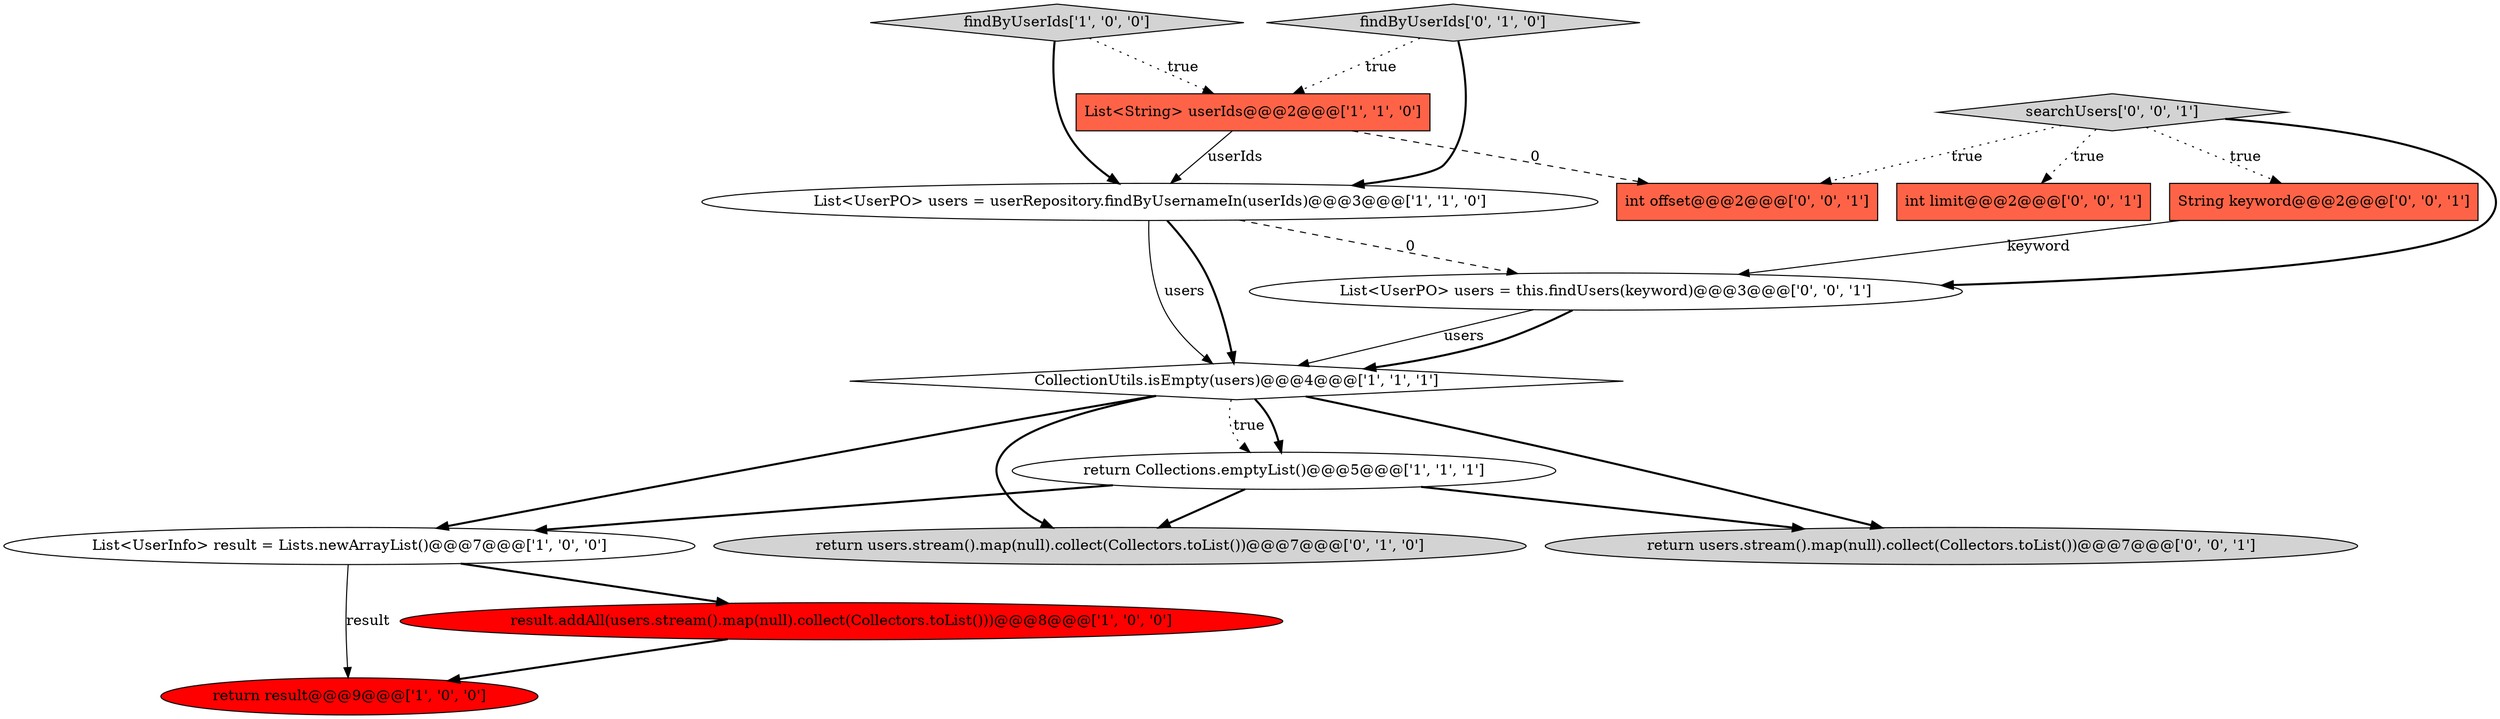 digraph {
6 [style = filled, label = "findByUserIds['1', '0', '0']", fillcolor = lightgray, shape = diamond image = "AAA0AAABBB1BBB"];
1 [style = filled, label = "CollectionUtils.isEmpty(users)@@@4@@@['1', '1', '1']", fillcolor = white, shape = diamond image = "AAA0AAABBB1BBB"];
5 [style = filled, label = "List<UserPO> users = userRepository.findByUsernameIn(userIds)@@@3@@@['1', '1', '0']", fillcolor = white, shape = ellipse image = "AAA0AAABBB1BBB"];
12 [style = filled, label = "int limit@@@2@@@['0', '0', '1']", fillcolor = tomato, shape = box image = "AAA0AAABBB3BBB"];
0 [style = filled, label = "List<UserInfo> result = Lists.newArrayList()@@@7@@@['1', '0', '0']", fillcolor = white, shape = ellipse image = "AAA0AAABBB1BBB"];
8 [style = filled, label = "findByUserIds['0', '1', '0']", fillcolor = lightgray, shape = diamond image = "AAA0AAABBB2BBB"];
2 [style = filled, label = "return result@@@9@@@['1', '0', '0']", fillcolor = red, shape = ellipse image = "AAA1AAABBB1BBB"];
9 [style = filled, label = "return users.stream().map(null).collect(Collectors.toList())@@@7@@@['0', '1', '0']", fillcolor = lightgray, shape = ellipse image = "AAA0AAABBB2BBB"];
13 [style = filled, label = "searchUsers['0', '0', '1']", fillcolor = lightgray, shape = diamond image = "AAA0AAABBB3BBB"];
10 [style = filled, label = "return users.stream().map(null).collect(Collectors.toList())@@@7@@@['0', '0', '1']", fillcolor = lightgray, shape = ellipse image = "AAA0AAABBB3BBB"];
14 [style = filled, label = "int offset@@@2@@@['0', '0', '1']", fillcolor = tomato, shape = box image = "AAA0AAABBB3BBB"];
4 [style = filled, label = "result.addAll(users.stream().map(null).collect(Collectors.toList()))@@@8@@@['1', '0', '0']", fillcolor = red, shape = ellipse image = "AAA1AAABBB1BBB"];
7 [style = filled, label = "List<String> userIds@@@2@@@['1', '1', '0']", fillcolor = tomato, shape = box image = "AAA0AAABBB1BBB"];
15 [style = filled, label = "List<UserPO> users = this.findUsers(keyword)@@@3@@@['0', '0', '1']", fillcolor = white, shape = ellipse image = "AAA0AAABBB3BBB"];
3 [style = filled, label = "return Collections.emptyList()@@@5@@@['1', '1', '1']", fillcolor = white, shape = ellipse image = "AAA0AAABBB1BBB"];
11 [style = filled, label = "String keyword@@@2@@@['0', '0', '1']", fillcolor = tomato, shape = box image = "AAA0AAABBB3BBB"];
13->12 [style = dotted, label="true"];
5->1 [style = solid, label="users"];
7->14 [style = dashed, label="0"];
7->5 [style = solid, label="userIds"];
1->3 [style = bold, label=""];
8->7 [style = dotted, label="true"];
1->0 [style = bold, label=""];
4->2 [style = bold, label=""];
1->9 [style = bold, label=""];
3->0 [style = bold, label=""];
15->1 [style = solid, label="users"];
1->3 [style = dotted, label="true"];
0->2 [style = solid, label="result"];
3->9 [style = bold, label=""];
3->10 [style = bold, label=""];
5->1 [style = bold, label=""];
6->5 [style = bold, label=""];
8->5 [style = bold, label=""];
0->4 [style = bold, label=""];
6->7 [style = dotted, label="true"];
13->11 [style = dotted, label="true"];
13->15 [style = bold, label=""];
13->14 [style = dotted, label="true"];
1->10 [style = bold, label=""];
5->15 [style = dashed, label="0"];
11->15 [style = solid, label="keyword"];
15->1 [style = bold, label=""];
}
